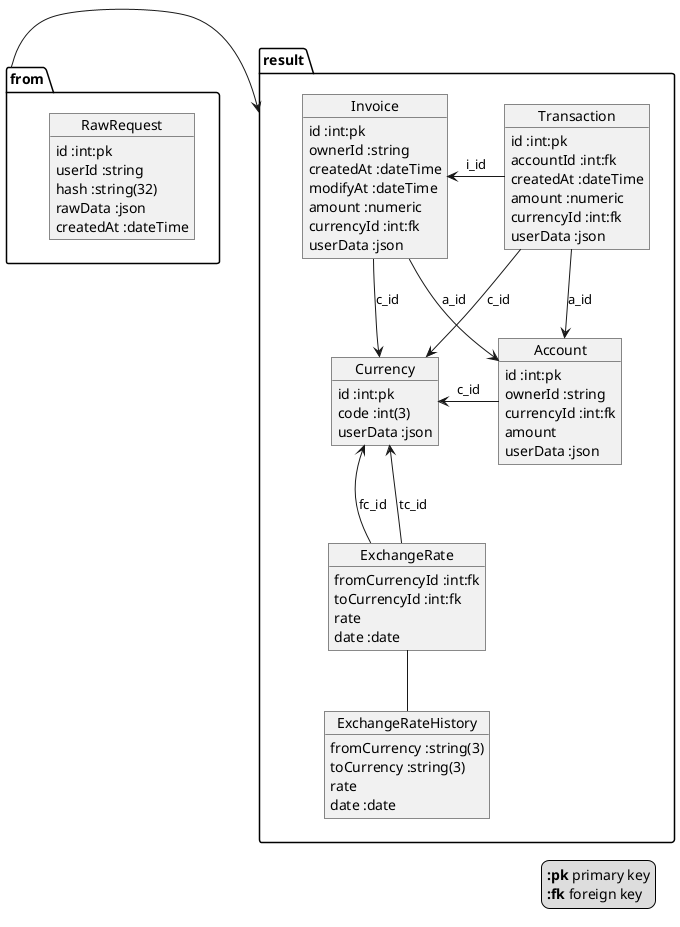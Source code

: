 @startuml

package from {
    object RawRequest {
        id :int:pk
        userId :string
        hash :string(32)
        rawData :json
        createdAt :dateTime
    }
}

package result {
    object Currency {
        id :int:pk
        code :int(3)
        userData :json
    }

    object Account {
        id :int:pk
        ownerId :string
        currencyId :int:fk
        amount
        userData :json
    }

    object Transaction {
        id :int:pk
        accountId :int:fk
        createdAt :dateTime
        amount :numeric
        currencyId :int:fk
        userData :json
    }

    object Invoice {
        id :int:pk
        ownerId :string
        createdAt :dateTime
        modifyAt :dateTime
        amount :numeric
        currencyId :int:fk
        userData :json
    }

    object ExchangeRate {
        fromCurrencyId :int:fk
        toCurrencyId :int:fk
        rate
        date :date
    }

    object ExchangeRateHistory {
        fromCurrency :string(3)
        toCurrency :string(3)
        rate
        date :date
    }

}

from -right-> result

Account -left-> Currency:c_id
Transaction -down-> Account:a_id
Transaction -down-> Currency:c_id
Invoice -down-> Currency:c_id
Invoice -down-> Account:a_id
ExchangeRate -up-> Currency:fc_id
ExchangeRate -up-> Currency:tc_id
Transaction -left-> Invoice:i_id
ExchangeRateHistory -up- ExchangeRate

legend right
  <b>:pk</b> primary key
  <b>:fk</b> foreign key
endlegend

@enduml